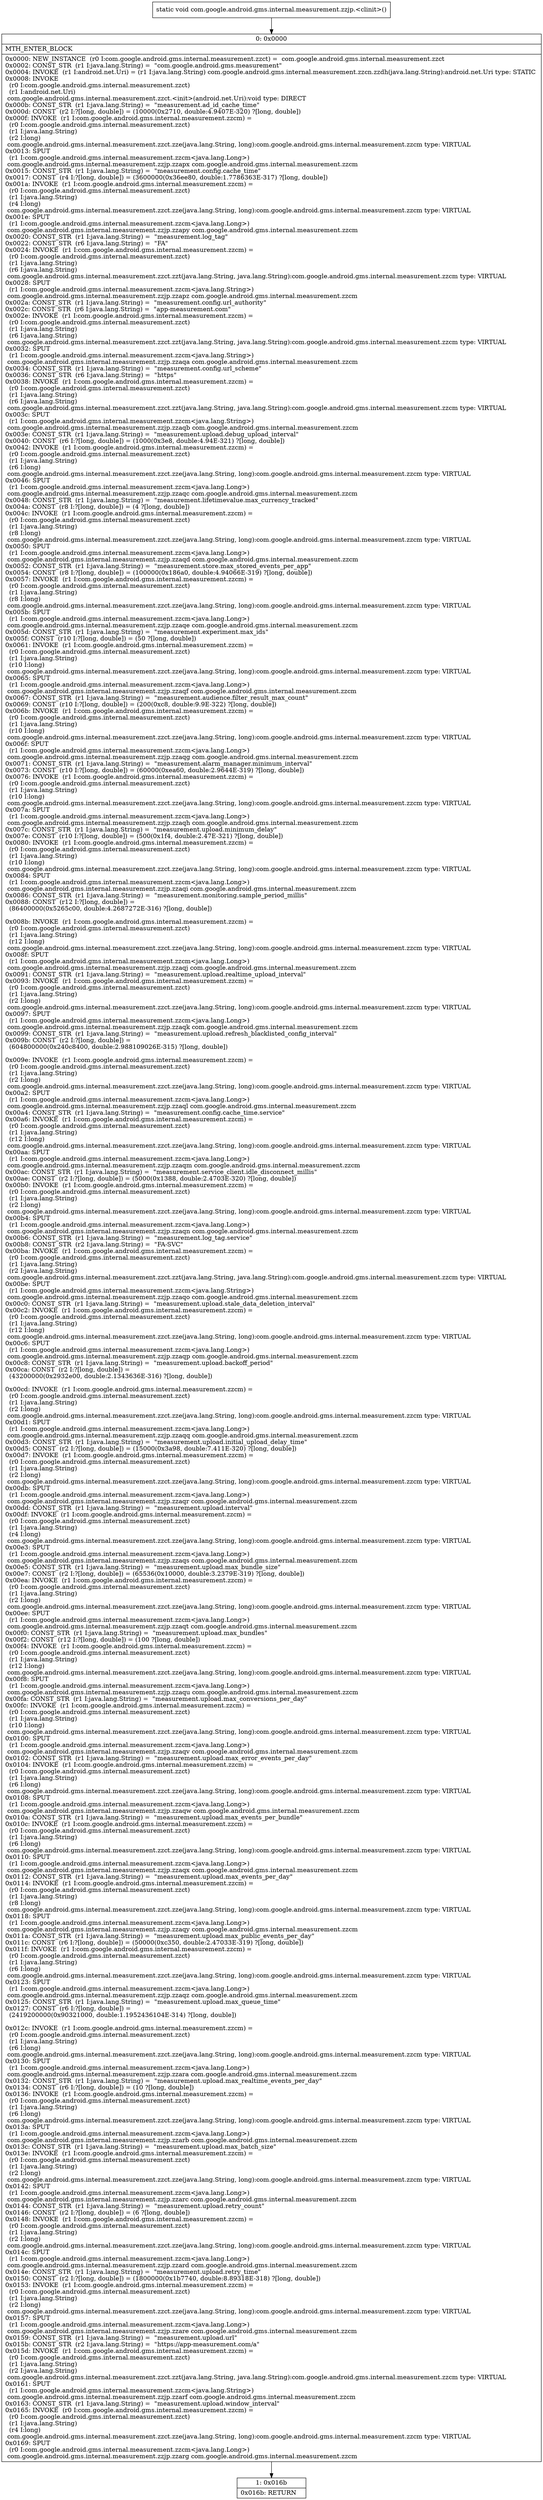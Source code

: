 digraph "CFG forcom.google.android.gms.internal.measurement.zzjp.\<clinit\>()V" {
Node_0 [shape=record,label="{0\:\ 0x0000|MTH_ENTER_BLOCK\l|0x0000: NEW_INSTANCE  (r0 I:com.google.android.gms.internal.measurement.zzct) =  com.google.android.gms.internal.measurement.zzct \l0x0002: CONST_STR  (r1 I:java.lang.String) =  \"com.google.android.gms.measurement\" \l0x0004: INVOKE  (r1 I:android.net.Uri) = (r1 I:java.lang.String) com.google.android.gms.internal.measurement.zzcn.zzdh(java.lang.String):android.net.Uri type: STATIC \l0x0008: INVOKE  \l  (r0 I:com.google.android.gms.internal.measurement.zzct)\l  (r1 I:android.net.Uri)\l com.google.android.gms.internal.measurement.zzct.\<init\>(android.net.Uri):void type: DIRECT \l0x000b: CONST_STR  (r1 I:java.lang.String) =  \"measurement.ad_id_cache_time\" \l0x000d: CONST  (r2 I:?[long, double]) = (10000(0x2710, double:4.9407E\-320) ?[long, double]) \l0x000f: INVOKE  (r1 I:com.google.android.gms.internal.measurement.zzcm) = \l  (r0 I:com.google.android.gms.internal.measurement.zzct)\l  (r1 I:java.lang.String)\l  (r2 I:long)\l com.google.android.gms.internal.measurement.zzct.zze(java.lang.String, long):com.google.android.gms.internal.measurement.zzcm type: VIRTUAL \l0x0013: SPUT  \l  (r1 I:com.google.android.gms.internal.measurement.zzcm\<java.lang.Long\>)\l com.google.android.gms.internal.measurement.zzjp.zzapx com.google.android.gms.internal.measurement.zzcm \l0x0015: CONST_STR  (r1 I:java.lang.String) =  \"measurement.config.cache_time\" \l0x0017: CONST  (r4 I:?[long, double]) = (3600000(0x36ee80, double:1.7786363E\-317) ?[long, double]) \l0x001a: INVOKE  (r1 I:com.google.android.gms.internal.measurement.zzcm) = \l  (r0 I:com.google.android.gms.internal.measurement.zzct)\l  (r1 I:java.lang.String)\l  (r4 I:long)\l com.google.android.gms.internal.measurement.zzct.zze(java.lang.String, long):com.google.android.gms.internal.measurement.zzcm type: VIRTUAL \l0x001e: SPUT  \l  (r1 I:com.google.android.gms.internal.measurement.zzcm\<java.lang.Long\>)\l com.google.android.gms.internal.measurement.zzjp.zzapy com.google.android.gms.internal.measurement.zzcm \l0x0020: CONST_STR  (r1 I:java.lang.String) =  \"measurement.log_tag\" \l0x0022: CONST_STR  (r6 I:java.lang.String) =  \"FA\" \l0x0024: INVOKE  (r1 I:com.google.android.gms.internal.measurement.zzcm) = \l  (r0 I:com.google.android.gms.internal.measurement.zzct)\l  (r1 I:java.lang.String)\l  (r6 I:java.lang.String)\l com.google.android.gms.internal.measurement.zzct.zzt(java.lang.String, java.lang.String):com.google.android.gms.internal.measurement.zzcm type: VIRTUAL \l0x0028: SPUT  \l  (r1 I:com.google.android.gms.internal.measurement.zzcm\<java.lang.String\>)\l com.google.android.gms.internal.measurement.zzjp.zzapz com.google.android.gms.internal.measurement.zzcm \l0x002a: CONST_STR  (r1 I:java.lang.String) =  \"measurement.config.url_authority\" \l0x002c: CONST_STR  (r6 I:java.lang.String) =  \"app\-measurement.com\" \l0x002e: INVOKE  (r1 I:com.google.android.gms.internal.measurement.zzcm) = \l  (r0 I:com.google.android.gms.internal.measurement.zzct)\l  (r1 I:java.lang.String)\l  (r6 I:java.lang.String)\l com.google.android.gms.internal.measurement.zzct.zzt(java.lang.String, java.lang.String):com.google.android.gms.internal.measurement.zzcm type: VIRTUAL \l0x0032: SPUT  \l  (r1 I:com.google.android.gms.internal.measurement.zzcm\<java.lang.String\>)\l com.google.android.gms.internal.measurement.zzjp.zzaqa com.google.android.gms.internal.measurement.zzcm \l0x0034: CONST_STR  (r1 I:java.lang.String) =  \"measurement.config.url_scheme\" \l0x0036: CONST_STR  (r6 I:java.lang.String) =  \"https\" \l0x0038: INVOKE  (r1 I:com.google.android.gms.internal.measurement.zzcm) = \l  (r0 I:com.google.android.gms.internal.measurement.zzct)\l  (r1 I:java.lang.String)\l  (r6 I:java.lang.String)\l com.google.android.gms.internal.measurement.zzct.zzt(java.lang.String, java.lang.String):com.google.android.gms.internal.measurement.zzcm type: VIRTUAL \l0x003c: SPUT  \l  (r1 I:com.google.android.gms.internal.measurement.zzcm\<java.lang.String\>)\l com.google.android.gms.internal.measurement.zzjp.zzaqb com.google.android.gms.internal.measurement.zzcm \l0x003e: CONST_STR  (r1 I:java.lang.String) =  \"measurement.upload.debug_upload_interval\" \l0x0040: CONST  (r6 I:?[long, double]) = (1000(0x3e8, double:4.94E\-321) ?[long, double]) \l0x0042: INVOKE  (r1 I:com.google.android.gms.internal.measurement.zzcm) = \l  (r0 I:com.google.android.gms.internal.measurement.zzct)\l  (r1 I:java.lang.String)\l  (r6 I:long)\l com.google.android.gms.internal.measurement.zzct.zze(java.lang.String, long):com.google.android.gms.internal.measurement.zzcm type: VIRTUAL \l0x0046: SPUT  \l  (r1 I:com.google.android.gms.internal.measurement.zzcm\<java.lang.Long\>)\l com.google.android.gms.internal.measurement.zzjp.zzaqc com.google.android.gms.internal.measurement.zzcm \l0x0048: CONST_STR  (r1 I:java.lang.String) =  \"measurement.lifetimevalue.max_currency_tracked\" \l0x004a: CONST  (r8 I:?[long, double]) = (4 ?[long, double]) \l0x004c: INVOKE  (r1 I:com.google.android.gms.internal.measurement.zzcm) = \l  (r0 I:com.google.android.gms.internal.measurement.zzct)\l  (r1 I:java.lang.String)\l  (r8 I:long)\l com.google.android.gms.internal.measurement.zzct.zze(java.lang.String, long):com.google.android.gms.internal.measurement.zzcm type: VIRTUAL \l0x0050: SPUT  \l  (r1 I:com.google.android.gms.internal.measurement.zzcm\<java.lang.Long\>)\l com.google.android.gms.internal.measurement.zzjp.zzaqd com.google.android.gms.internal.measurement.zzcm \l0x0052: CONST_STR  (r1 I:java.lang.String) =  \"measurement.store.max_stored_events_per_app\" \l0x0054: CONST  (r8 I:?[long, double]) = (100000(0x186a0, double:4.94066E\-319) ?[long, double]) \l0x0057: INVOKE  (r1 I:com.google.android.gms.internal.measurement.zzcm) = \l  (r0 I:com.google.android.gms.internal.measurement.zzct)\l  (r1 I:java.lang.String)\l  (r8 I:long)\l com.google.android.gms.internal.measurement.zzct.zze(java.lang.String, long):com.google.android.gms.internal.measurement.zzcm type: VIRTUAL \l0x005b: SPUT  \l  (r1 I:com.google.android.gms.internal.measurement.zzcm\<java.lang.Long\>)\l com.google.android.gms.internal.measurement.zzjp.zzaqe com.google.android.gms.internal.measurement.zzcm \l0x005d: CONST_STR  (r1 I:java.lang.String) =  \"measurement.experiment.max_ids\" \l0x005f: CONST  (r10 I:?[long, double]) = (50 ?[long, double]) \l0x0061: INVOKE  (r1 I:com.google.android.gms.internal.measurement.zzcm) = \l  (r0 I:com.google.android.gms.internal.measurement.zzct)\l  (r1 I:java.lang.String)\l  (r10 I:long)\l com.google.android.gms.internal.measurement.zzct.zze(java.lang.String, long):com.google.android.gms.internal.measurement.zzcm type: VIRTUAL \l0x0065: SPUT  \l  (r1 I:com.google.android.gms.internal.measurement.zzcm\<java.lang.Long\>)\l com.google.android.gms.internal.measurement.zzjp.zzaqf com.google.android.gms.internal.measurement.zzcm \l0x0067: CONST_STR  (r1 I:java.lang.String) =  \"measurement.audience.filter_result_max_count\" \l0x0069: CONST  (r10 I:?[long, double]) = (200(0xc8, double:9.9E\-322) ?[long, double]) \l0x006b: INVOKE  (r1 I:com.google.android.gms.internal.measurement.zzcm) = \l  (r0 I:com.google.android.gms.internal.measurement.zzct)\l  (r1 I:java.lang.String)\l  (r10 I:long)\l com.google.android.gms.internal.measurement.zzct.zze(java.lang.String, long):com.google.android.gms.internal.measurement.zzcm type: VIRTUAL \l0x006f: SPUT  \l  (r1 I:com.google.android.gms.internal.measurement.zzcm\<java.lang.Long\>)\l com.google.android.gms.internal.measurement.zzjp.zzaqg com.google.android.gms.internal.measurement.zzcm \l0x0071: CONST_STR  (r1 I:java.lang.String) =  \"measurement.alarm_manager.minimum_interval\" \l0x0073: CONST  (r10 I:?[long, double]) = (60000(0xea60, double:2.9644E\-319) ?[long, double]) \l0x0076: INVOKE  (r1 I:com.google.android.gms.internal.measurement.zzcm) = \l  (r0 I:com.google.android.gms.internal.measurement.zzct)\l  (r1 I:java.lang.String)\l  (r10 I:long)\l com.google.android.gms.internal.measurement.zzct.zze(java.lang.String, long):com.google.android.gms.internal.measurement.zzcm type: VIRTUAL \l0x007a: SPUT  \l  (r1 I:com.google.android.gms.internal.measurement.zzcm\<java.lang.Long\>)\l com.google.android.gms.internal.measurement.zzjp.zzaqh com.google.android.gms.internal.measurement.zzcm \l0x007c: CONST_STR  (r1 I:java.lang.String) =  \"measurement.upload.minimum_delay\" \l0x007e: CONST  (r10 I:?[long, double]) = (500(0x1f4, double:2.47E\-321) ?[long, double]) \l0x0080: INVOKE  (r1 I:com.google.android.gms.internal.measurement.zzcm) = \l  (r0 I:com.google.android.gms.internal.measurement.zzct)\l  (r1 I:java.lang.String)\l  (r10 I:long)\l com.google.android.gms.internal.measurement.zzct.zze(java.lang.String, long):com.google.android.gms.internal.measurement.zzcm type: VIRTUAL \l0x0084: SPUT  \l  (r1 I:com.google.android.gms.internal.measurement.zzcm\<java.lang.Long\>)\l com.google.android.gms.internal.measurement.zzjp.zzaqi com.google.android.gms.internal.measurement.zzcm \l0x0086: CONST_STR  (r1 I:java.lang.String) =  \"measurement.monitoring.sample_period_millis\" \l0x0088: CONST  (r12 I:?[long, double]) = \l  (86400000(0x5265c00, double:4.2687272E\-316) ?[long, double])\l \l0x008b: INVOKE  (r1 I:com.google.android.gms.internal.measurement.zzcm) = \l  (r0 I:com.google.android.gms.internal.measurement.zzct)\l  (r1 I:java.lang.String)\l  (r12 I:long)\l com.google.android.gms.internal.measurement.zzct.zze(java.lang.String, long):com.google.android.gms.internal.measurement.zzcm type: VIRTUAL \l0x008f: SPUT  \l  (r1 I:com.google.android.gms.internal.measurement.zzcm\<java.lang.Long\>)\l com.google.android.gms.internal.measurement.zzjp.zzaqj com.google.android.gms.internal.measurement.zzcm \l0x0091: CONST_STR  (r1 I:java.lang.String) =  \"measurement.upload.realtime_upload_interval\" \l0x0093: INVOKE  (r1 I:com.google.android.gms.internal.measurement.zzcm) = \l  (r0 I:com.google.android.gms.internal.measurement.zzct)\l  (r1 I:java.lang.String)\l  (r2 I:long)\l com.google.android.gms.internal.measurement.zzct.zze(java.lang.String, long):com.google.android.gms.internal.measurement.zzcm type: VIRTUAL \l0x0097: SPUT  \l  (r1 I:com.google.android.gms.internal.measurement.zzcm\<java.lang.Long\>)\l com.google.android.gms.internal.measurement.zzjp.zzaqk com.google.android.gms.internal.measurement.zzcm \l0x0099: CONST_STR  (r1 I:java.lang.String) =  \"measurement.upload.refresh_blacklisted_config_interval\" \l0x009b: CONST  (r2 I:?[long, double]) = \l  (604800000(0x240c8400, double:2.988109026E\-315) ?[long, double])\l \l0x009e: INVOKE  (r1 I:com.google.android.gms.internal.measurement.zzcm) = \l  (r0 I:com.google.android.gms.internal.measurement.zzct)\l  (r1 I:java.lang.String)\l  (r2 I:long)\l com.google.android.gms.internal.measurement.zzct.zze(java.lang.String, long):com.google.android.gms.internal.measurement.zzcm type: VIRTUAL \l0x00a2: SPUT  \l  (r1 I:com.google.android.gms.internal.measurement.zzcm\<java.lang.Long\>)\l com.google.android.gms.internal.measurement.zzjp.zzaql com.google.android.gms.internal.measurement.zzcm \l0x00a4: CONST_STR  (r1 I:java.lang.String) =  \"measurement.config.cache_time.service\" \l0x00a6: INVOKE  (r1 I:com.google.android.gms.internal.measurement.zzcm) = \l  (r0 I:com.google.android.gms.internal.measurement.zzct)\l  (r1 I:java.lang.String)\l  (r12 I:long)\l com.google.android.gms.internal.measurement.zzct.zze(java.lang.String, long):com.google.android.gms.internal.measurement.zzcm type: VIRTUAL \l0x00aa: SPUT  \l  (r1 I:com.google.android.gms.internal.measurement.zzcm\<java.lang.Long\>)\l com.google.android.gms.internal.measurement.zzjp.zzaqm com.google.android.gms.internal.measurement.zzcm \l0x00ac: CONST_STR  (r1 I:java.lang.String) =  \"measurement.service_client.idle_disconnect_millis\" \l0x00ae: CONST  (r2 I:?[long, double]) = (5000(0x1388, double:2.4703E\-320) ?[long, double]) \l0x00b0: INVOKE  (r1 I:com.google.android.gms.internal.measurement.zzcm) = \l  (r0 I:com.google.android.gms.internal.measurement.zzct)\l  (r1 I:java.lang.String)\l  (r2 I:long)\l com.google.android.gms.internal.measurement.zzct.zze(java.lang.String, long):com.google.android.gms.internal.measurement.zzcm type: VIRTUAL \l0x00b4: SPUT  \l  (r1 I:com.google.android.gms.internal.measurement.zzcm\<java.lang.Long\>)\l com.google.android.gms.internal.measurement.zzjp.zzaqn com.google.android.gms.internal.measurement.zzcm \l0x00b6: CONST_STR  (r1 I:java.lang.String) =  \"measurement.log_tag.service\" \l0x00b8: CONST_STR  (r2 I:java.lang.String) =  \"FA\-SVC\" \l0x00ba: INVOKE  (r1 I:com.google.android.gms.internal.measurement.zzcm) = \l  (r0 I:com.google.android.gms.internal.measurement.zzct)\l  (r1 I:java.lang.String)\l  (r2 I:java.lang.String)\l com.google.android.gms.internal.measurement.zzct.zzt(java.lang.String, java.lang.String):com.google.android.gms.internal.measurement.zzcm type: VIRTUAL \l0x00be: SPUT  \l  (r1 I:com.google.android.gms.internal.measurement.zzcm\<java.lang.String\>)\l com.google.android.gms.internal.measurement.zzjp.zzaqo com.google.android.gms.internal.measurement.zzcm \l0x00c0: CONST_STR  (r1 I:java.lang.String) =  \"measurement.upload.stale_data_deletion_interval\" \l0x00c2: INVOKE  (r1 I:com.google.android.gms.internal.measurement.zzcm) = \l  (r0 I:com.google.android.gms.internal.measurement.zzct)\l  (r1 I:java.lang.String)\l  (r12 I:long)\l com.google.android.gms.internal.measurement.zzct.zze(java.lang.String, long):com.google.android.gms.internal.measurement.zzcm type: VIRTUAL \l0x00c6: SPUT  \l  (r1 I:com.google.android.gms.internal.measurement.zzcm\<java.lang.Long\>)\l com.google.android.gms.internal.measurement.zzjp.zzaqp com.google.android.gms.internal.measurement.zzcm \l0x00c8: CONST_STR  (r1 I:java.lang.String) =  \"measurement.upload.backoff_period\" \l0x00ca: CONST  (r2 I:?[long, double]) = \l  (43200000(0x2932e00, double:2.1343636E\-316) ?[long, double])\l \l0x00cd: INVOKE  (r1 I:com.google.android.gms.internal.measurement.zzcm) = \l  (r0 I:com.google.android.gms.internal.measurement.zzct)\l  (r1 I:java.lang.String)\l  (r2 I:long)\l com.google.android.gms.internal.measurement.zzct.zze(java.lang.String, long):com.google.android.gms.internal.measurement.zzcm type: VIRTUAL \l0x00d1: SPUT  \l  (r1 I:com.google.android.gms.internal.measurement.zzcm\<java.lang.Long\>)\l com.google.android.gms.internal.measurement.zzjp.zzaqq com.google.android.gms.internal.measurement.zzcm \l0x00d3: CONST_STR  (r1 I:java.lang.String) =  \"measurement.upload.initial_upload_delay_time\" \l0x00d5: CONST  (r2 I:?[long, double]) = (15000(0x3a98, double:7.411E\-320) ?[long, double]) \l0x00d7: INVOKE  (r1 I:com.google.android.gms.internal.measurement.zzcm) = \l  (r0 I:com.google.android.gms.internal.measurement.zzct)\l  (r1 I:java.lang.String)\l  (r2 I:long)\l com.google.android.gms.internal.measurement.zzct.zze(java.lang.String, long):com.google.android.gms.internal.measurement.zzcm type: VIRTUAL \l0x00db: SPUT  \l  (r1 I:com.google.android.gms.internal.measurement.zzcm\<java.lang.Long\>)\l com.google.android.gms.internal.measurement.zzjp.zzaqr com.google.android.gms.internal.measurement.zzcm \l0x00dd: CONST_STR  (r1 I:java.lang.String) =  \"measurement.upload.interval\" \l0x00df: INVOKE  (r1 I:com.google.android.gms.internal.measurement.zzcm) = \l  (r0 I:com.google.android.gms.internal.measurement.zzct)\l  (r1 I:java.lang.String)\l  (r4 I:long)\l com.google.android.gms.internal.measurement.zzct.zze(java.lang.String, long):com.google.android.gms.internal.measurement.zzcm type: VIRTUAL \l0x00e3: SPUT  \l  (r1 I:com.google.android.gms.internal.measurement.zzcm\<java.lang.Long\>)\l com.google.android.gms.internal.measurement.zzjp.zzaqs com.google.android.gms.internal.measurement.zzcm \l0x00e5: CONST_STR  (r1 I:java.lang.String) =  \"measurement.upload.max_bundle_size\" \l0x00e7: CONST  (r2 I:?[long, double]) = (65536(0x10000, double:3.2379E\-319) ?[long, double]) \l0x00ea: INVOKE  (r1 I:com.google.android.gms.internal.measurement.zzcm) = \l  (r0 I:com.google.android.gms.internal.measurement.zzct)\l  (r1 I:java.lang.String)\l  (r2 I:long)\l com.google.android.gms.internal.measurement.zzct.zze(java.lang.String, long):com.google.android.gms.internal.measurement.zzcm type: VIRTUAL \l0x00ee: SPUT  \l  (r1 I:com.google.android.gms.internal.measurement.zzcm\<java.lang.Long\>)\l com.google.android.gms.internal.measurement.zzjp.zzaqt com.google.android.gms.internal.measurement.zzcm \l0x00f0: CONST_STR  (r1 I:java.lang.String) =  \"measurement.upload.max_bundles\" \l0x00f2: CONST  (r12 I:?[long, double]) = (100 ?[long, double]) \l0x00f4: INVOKE  (r1 I:com.google.android.gms.internal.measurement.zzcm) = \l  (r0 I:com.google.android.gms.internal.measurement.zzct)\l  (r1 I:java.lang.String)\l  (r12 I:long)\l com.google.android.gms.internal.measurement.zzct.zze(java.lang.String, long):com.google.android.gms.internal.measurement.zzcm type: VIRTUAL \l0x00f8: SPUT  \l  (r1 I:com.google.android.gms.internal.measurement.zzcm\<java.lang.Long\>)\l com.google.android.gms.internal.measurement.zzjp.zzaqu com.google.android.gms.internal.measurement.zzcm \l0x00fa: CONST_STR  (r1 I:java.lang.String) =  \"measurement.upload.max_conversions_per_day\" \l0x00fc: INVOKE  (r1 I:com.google.android.gms.internal.measurement.zzcm) = \l  (r0 I:com.google.android.gms.internal.measurement.zzct)\l  (r1 I:java.lang.String)\l  (r10 I:long)\l com.google.android.gms.internal.measurement.zzct.zze(java.lang.String, long):com.google.android.gms.internal.measurement.zzcm type: VIRTUAL \l0x0100: SPUT  \l  (r1 I:com.google.android.gms.internal.measurement.zzcm\<java.lang.Long\>)\l com.google.android.gms.internal.measurement.zzjp.zzaqv com.google.android.gms.internal.measurement.zzcm \l0x0102: CONST_STR  (r1 I:java.lang.String) =  \"measurement.upload.max_error_events_per_day\" \l0x0104: INVOKE  (r1 I:com.google.android.gms.internal.measurement.zzcm) = \l  (r0 I:com.google.android.gms.internal.measurement.zzct)\l  (r1 I:java.lang.String)\l  (r6 I:long)\l com.google.android.gms.internal.measurement.zzct.zze(java.lang.String, long):com.google.android.gms.internal.measurement.zzcm type: VIRTUAL \l0x0108: SPUT  \l  (r1 I:com.google.android.gms.internal.measurement.zzcm\<java.lang.Long\>)\l com.google.android.gms.internal.measurement.zzjp.zzaqw com.google.android.gms.internal.measurement.zzcm \l0x010a: CONST_STR  (r1 I:java.lang.String) =  \"measurement.upload.max_events_per_bundle\" \l0x010c: INVOKE  (r1 I:com.google.android.gms.internal.measurement.zzcm) = \l  (r0 I:com.google.android.gms.internal.measurement.zzct)\l  (r1 I:java.lang.String)\l  (r6 I:long)\l com.google.android.gms.internal.measurement.zzct.zze(java.lang.String, long):com.google.android.gms.internal.measurement.zzcm type: VIRTUAL \l0x0110: SPUT  \l  (r1 I:com.google.android.gms.internal.measurement.zzcm\<java.lang.Long\>)\l com.google.android.gms.internal.measurement.zzjp.zzaqx com.google.android.gms.internal.measurement.zzcm \l0x0112: CONST_STR  (r1 I:java.lang.String) =  \"measurement.upload.max_events_per_day\" \l0x0114: INVOKE  (r1 I:com.google.android.gms.internal.measurement.zzcm) = \l  (r0 I:com.google.android.gms.internal.measurement.zzct)\l  (r1 I:java.lang.String)\l  (r8 I:long)\l com.google.android.gms.internal.measurement.zzct.zze(java.lang.String, long):com.google.android.gms.internal.measurement.zzcm type: VIRTUAL \l0x0118: SPUT  \l  (r1 I:com.google.android.gms.internal.measurement.zzcm\<java.lang.Long\>)\l com.google.android.gms.internal.measurement.zzjp.zzaqy com.google.android.gms.internal.measurement.zzcm \l0x011a: CONST_STR  (r1 I:java.lang.String) =  \"measurement.upload.max_public_events_per_day\" \l0x011c: CONST  (r6 I:?[long, double]) = (50000(0xc350, double:2.47033E\-319) ?[long, double]) \l0x011f: INVOKE  (r1 I:com.google.android.gms.internal.measurement.zzcm) = \l  (r0 I:com.google.android.gms.internal.measurement.zzct)\l  (r1 I:java.lang.String)\l  (r6 I:long)\l com.google.android.gms.internal.measurement.zzct.zze(java.lang.String, long):com.google.android.gms.internal.measurement.zzcm type: VIRTUAL \l0x0123: SPUT  \l  (r1 I:com.google.android.gms.internal.measurement.zzcm\<java.lang.Long\>)\l com.google.android.gms.internal.measurement.zzjp.zzaqz com.google.android.gms.internal.measurement.zzcm \l0x0125: CONST_STR  (r1 I:java.lang.String) =  \"measurement.upload.max_queue_time\" \l0x0127: CONST  (r6 I:?[long, double]) = \l  (2419200000(0x90321000, double:1.1952436104E\-314) ?[long, double])\l \l0x012c: INVOKE  (r1 I:com.google.android.gms.internal.measurement.zzcm) = \l  (r0 I:com.google.android.gms.internal.measurement.zzct)\l  (r1 I:java.lang.String)\l  (r6 I:long)\l com.google.android.gms.internal.measurement.zzct.zze(java.lang.String, long):com.google.android.gms.internal.measurement.zzcm type: VIRTUAL \l0x0130: SPUT  \l  (r1 I:com.google.android.gms.internal.measurement.zzcm\<java.lang.Long\>)\l com.google.android.gms.internal.measurement.zzjp.zzara com.google.android.gms.internal.measurement.zzcm \l0x0132: CONST_STR  (r1 I:java.lang.String) =  \"measurement.upload.max_realtime_events_per_day\" \l0x0134: CONST  (r6 I:?[long, double]) = (10 ?[long, double]) \l0x0136: INVOKE  (r1 I:com.google.android.gms.internal.measurement.zzcm) = \l  (r0 I:com.google.android.gms.internal.measurement.zzct)\l  (r1 I:java.lang.String)\l  (r6 I:long)\l com.google.android.gms.internal.measurement.zzct.zze(java.lang.String, long):com.google.android.gms.internal.measurement.zzcm type: VIRTUAL \l0x013a: SPUT  \l  (r1 I:com.google.android.gms.internal.measurement.zzcm\<java.lang.Long\>)\l com.google.android.gms.internal.measurement.zzjp.zzarb com.google.android.gms.internal.measurement.zzcm \l0x013c: CONST_STR  (r1 I:java.lang.String) =  \"measurement.upload.max_batch_size\" \l0x013e: INVOKE  (r1 I:com.google.android.gms.internal.measurement.zzcm) = \l  (r0 I:com.google.android.gms.internal.measurement.zzct)\l  (r1 I:java.lang.String)\l  (r2 I:long)\l com.google.android.gms.internal.measurement.zzct.zze(java.lang.String, long):com.google.android.gms.internal.measurement.zzcm type: VIRTUAL \l0x0142: SPUT  \l  (r1 I:com.google.android.gms.internal.measurement.zzcm\<java.lang.Long\>)\l com.google.android.gms.internal.measurement.zzjp.zzarc com.google.android.gms.internal.measurement.zzcm \l0x0144: CONST_STR  (r1 I:java.lang.String) =  \"measurement.upload.retry_count\" \l0x0146: CONST  (r2 I:?[long, double]) = (6 ?[long, double]) \l0x0148: INVOKE  (r1 I:com.google.android.gms.internal.measurement.zzcm) = \l  (r0 I:com.google.android.gms.internal.measurement.zzct)\l  (r1 I:java.lang.String)\l  (r2 I:long)\l com.google.android.gms.internal.measurement.zzct.zze(java.lang.String, long):com.google.android.gms.internal.measurement.zzcm type: VIRTUAL \l0x014c: SPUT  \l  (r1 I:com.google.android.gms.internal.measurement.zzcm\<java.lang.Long\>)\l com.google.android.gms.internal.measurement.zzjp.zzard com.google.android.gms.internal.measurement.zzcm \l0x014e: CONST_STR  (r1 I:java.lang.String) =  \"measurement.upload.retry_time\" \l0x0150: CONST  (r2 I:?[long, double]) = (1800000(0x1b7740, double:8.89318E\-318) ?[long, double]) \l0x0153: INVOKE  (r1 I:com.google.android.gms.internal.measurement.zzcm) = \l  (r0 I:com.google.android.gms.internal.measurement.zzct)\l  (r1 I:java.lang.String)\l  (r2 I:long)\l com.google.android.gms.internal.measurement.zzct.zze(java.lang.String, long):com.google.android.gms.internal.measurement.zzcm type: VIRTUAL \l0x0157: SPUT  \l  (r1 I:com.google.android.gms.internal.measurement.zzcm\<java.lang.Long\>)\l com.google.android.gms.internal.measurement.zzjp.zzare com.google.android.gms.internal.measurement.zzcm \l0x0159: CONST_STR  (r1 I:java.lang.String) =  \"measurement.upload.url\" \l0x015b: CONST_STR  (r2 I:java.lang.String) =  \"https:\/\/app\-measurement.com\/a\" \l0x015d: INVOKE  (r1 I:com.google.android.gms.internal.measurement.zzcm) = \l  (r0 I:com.google.android.gms.internal.measurement.zzct)\l  (r1 I:java.lang.String)\l  (r2 I:java.lang.String)\l com.google.android.gms.internal.measurement.zzct.zzt(java.lang.String, java.lang.String):com.google.android.gms.internal.measurement.zzcm type: VIRTUAL \l0x0161: SPUT  \l  (r1 I:com.google.android.gms.internal.measurement.zzcm\<java.lang.String\>)\l com.google.android.gms.internal.measurement.zzjp.zzarf com.google.android.gms.internal.measurement.zzcm \l0x0163: CONST_STR  (r1 I:java.lang.String) =  \"measurement.upload.window_interval\" \l0x0165: INVOKE  (r0 I:com.google.android.gms.internal.measurement.zzcm) = \l  (r0 I:com.google.android.gms.internal.measurement.zzct)\l  (r1 I:java.lang.String)\l  (r4 I:long)\l com.google.android.gms.internal.measurement.zzct.zze(java.lang.String, long):com.google.android.gms.internal.measurement.zzcm type: VIRTUAL \l0x0169: SPUT  \l  (r0 I:com.google.android.gms.internal.measurement.zzcm\<java.lang.Long\>)\l com.google.android.gms.internal.measurement.zzjp.zzarg com.google.android.gms.internal.measurement.zzcm \l}"];
Node_1 [shape=record,label="{1\:\ 0x016b|0x016b: RETURN   \l}"];
MethodNode[shape=record,label="{static void com.google.android.gms.internal.measurement.zzjp.\<clinit\>() }"];
MethodNode -> Node_0;
Node_0 -> Node_1;
}

